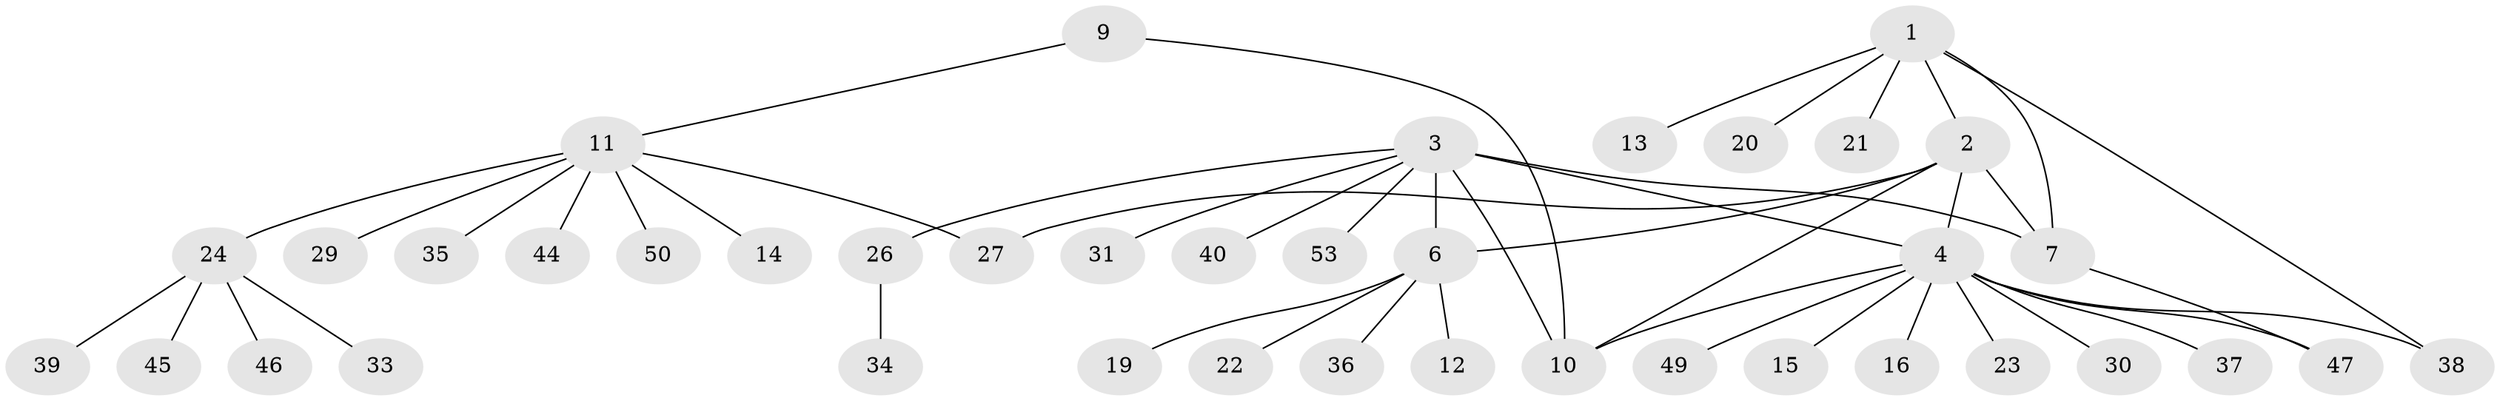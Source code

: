 // Generated by graph-tools (version 1.1) at 2025/24/03/03/25 07:24:09]
// undirected, 40 vertices, 47 edges
graph export_dot {
graph [start="1"]
  node [color=gray90,style=filled];
  1 [super="+41"];
  2 [super="+5"];
  3 [super="+8"];
  4 [super="+18"];
  6 [super="+17"];
  7 [super="+42"];
  9 [super="+28"];
  10;
  11 [super="+51"];
  12;
  13 [super="+43"];
  14 [super="+48"];
  15;
  16;
  19 [super="+25"];
  20;
  21;
  22;
  23;
  24 [super="+32"];
  26;
  27;
  29;
  30;
  31;
  33;
  34;
  35;
  36;
  37;
  38 [super="+52"];
  39;
  40;
  44;
  45;
  46;
  47;
  49;
  50;
  53;
  1 -- 2;
  1 -- 7;
  1 -- 13;
  1 -- 20;
  1 -- 21;
  1 -- 38;
  2 -- 4;
  2 -- 10 [weight=2];
  2 -- 27;
  2 -- 6;
  2 -- 7;
  3 -- 4;
  3 -- 6 [weight=2];
  3 -- 10 [weight=2];
  3 -- 7;
  3 -- 40;
  3 -- 53;
  3 -- 26;
  3 -- 31;
  4 -- 15;
  4 -- 16;
  4 -- 23;
  4 -- 30;
  4 -- 37;
  4 -- 47;
  4 -- 49;
  4 -- 10;
  4 -- 38;
  6 -- 12;
  6 -- 19;
  6 -- 36;
  6 -- 22;
  7 -- 47;
  9 -- 10;
  9 -- 11;
  11 -- 14;
  11 -- 24;
  11 -- 27;
  11 -- 29;
  11 -- 35;
  11 -- 44;
  11 -- 50;
  24 -- 33;
  24 -- 39;
  24 -- 45;
  24 -- 46;
  26 -- 34;
}
